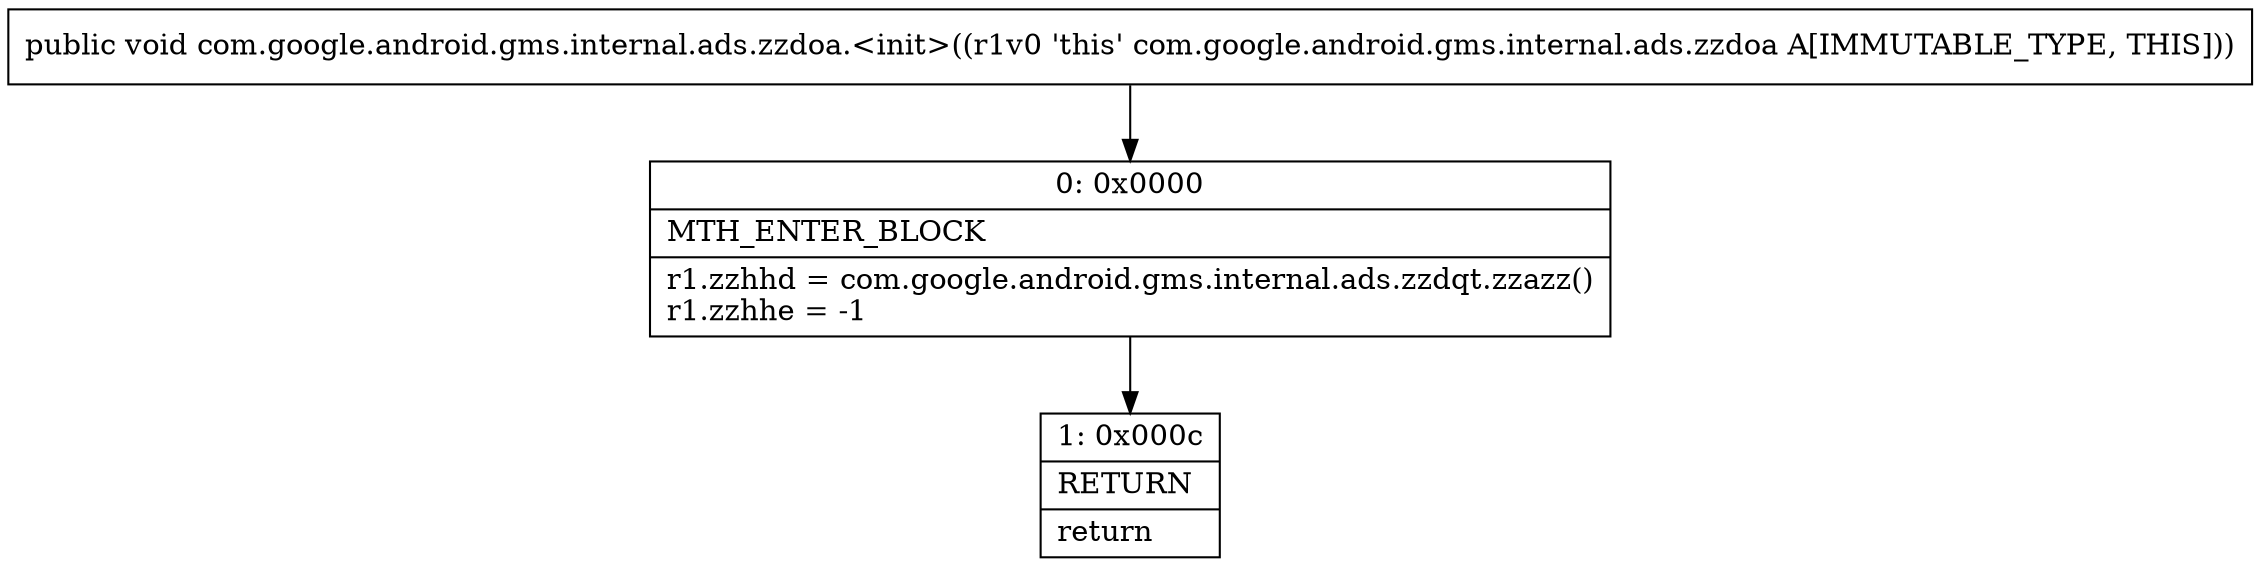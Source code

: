 digraph "CFG forcom.google.android.gms.internal.ads.zzdoa.\<init\>()V" {
Node_0 [shape=record,label="{0\:\ 0x0000|MTH_ENTER_BLOCK\l|r1.zzhhd = com.google.android.gms.internal.ads.zzdqt.zzazz()\lr1.zzhhe = \-1\l}"];
Node_1 [shape=record,label="{1\:\ 0x000c|RETURN\l|return\l}"];
MethodNode[shape=record,label="{public void com.google.android.gms.internal.ads.zzdoa.\<init\>((r1v0 'this' com.google.android.gms.internal.ads.zzdoa A[IMMUTABLE_TYPE, THIS])) }"];
MethodNode -> Node_0;
Node_0 -> Node_1;
}

